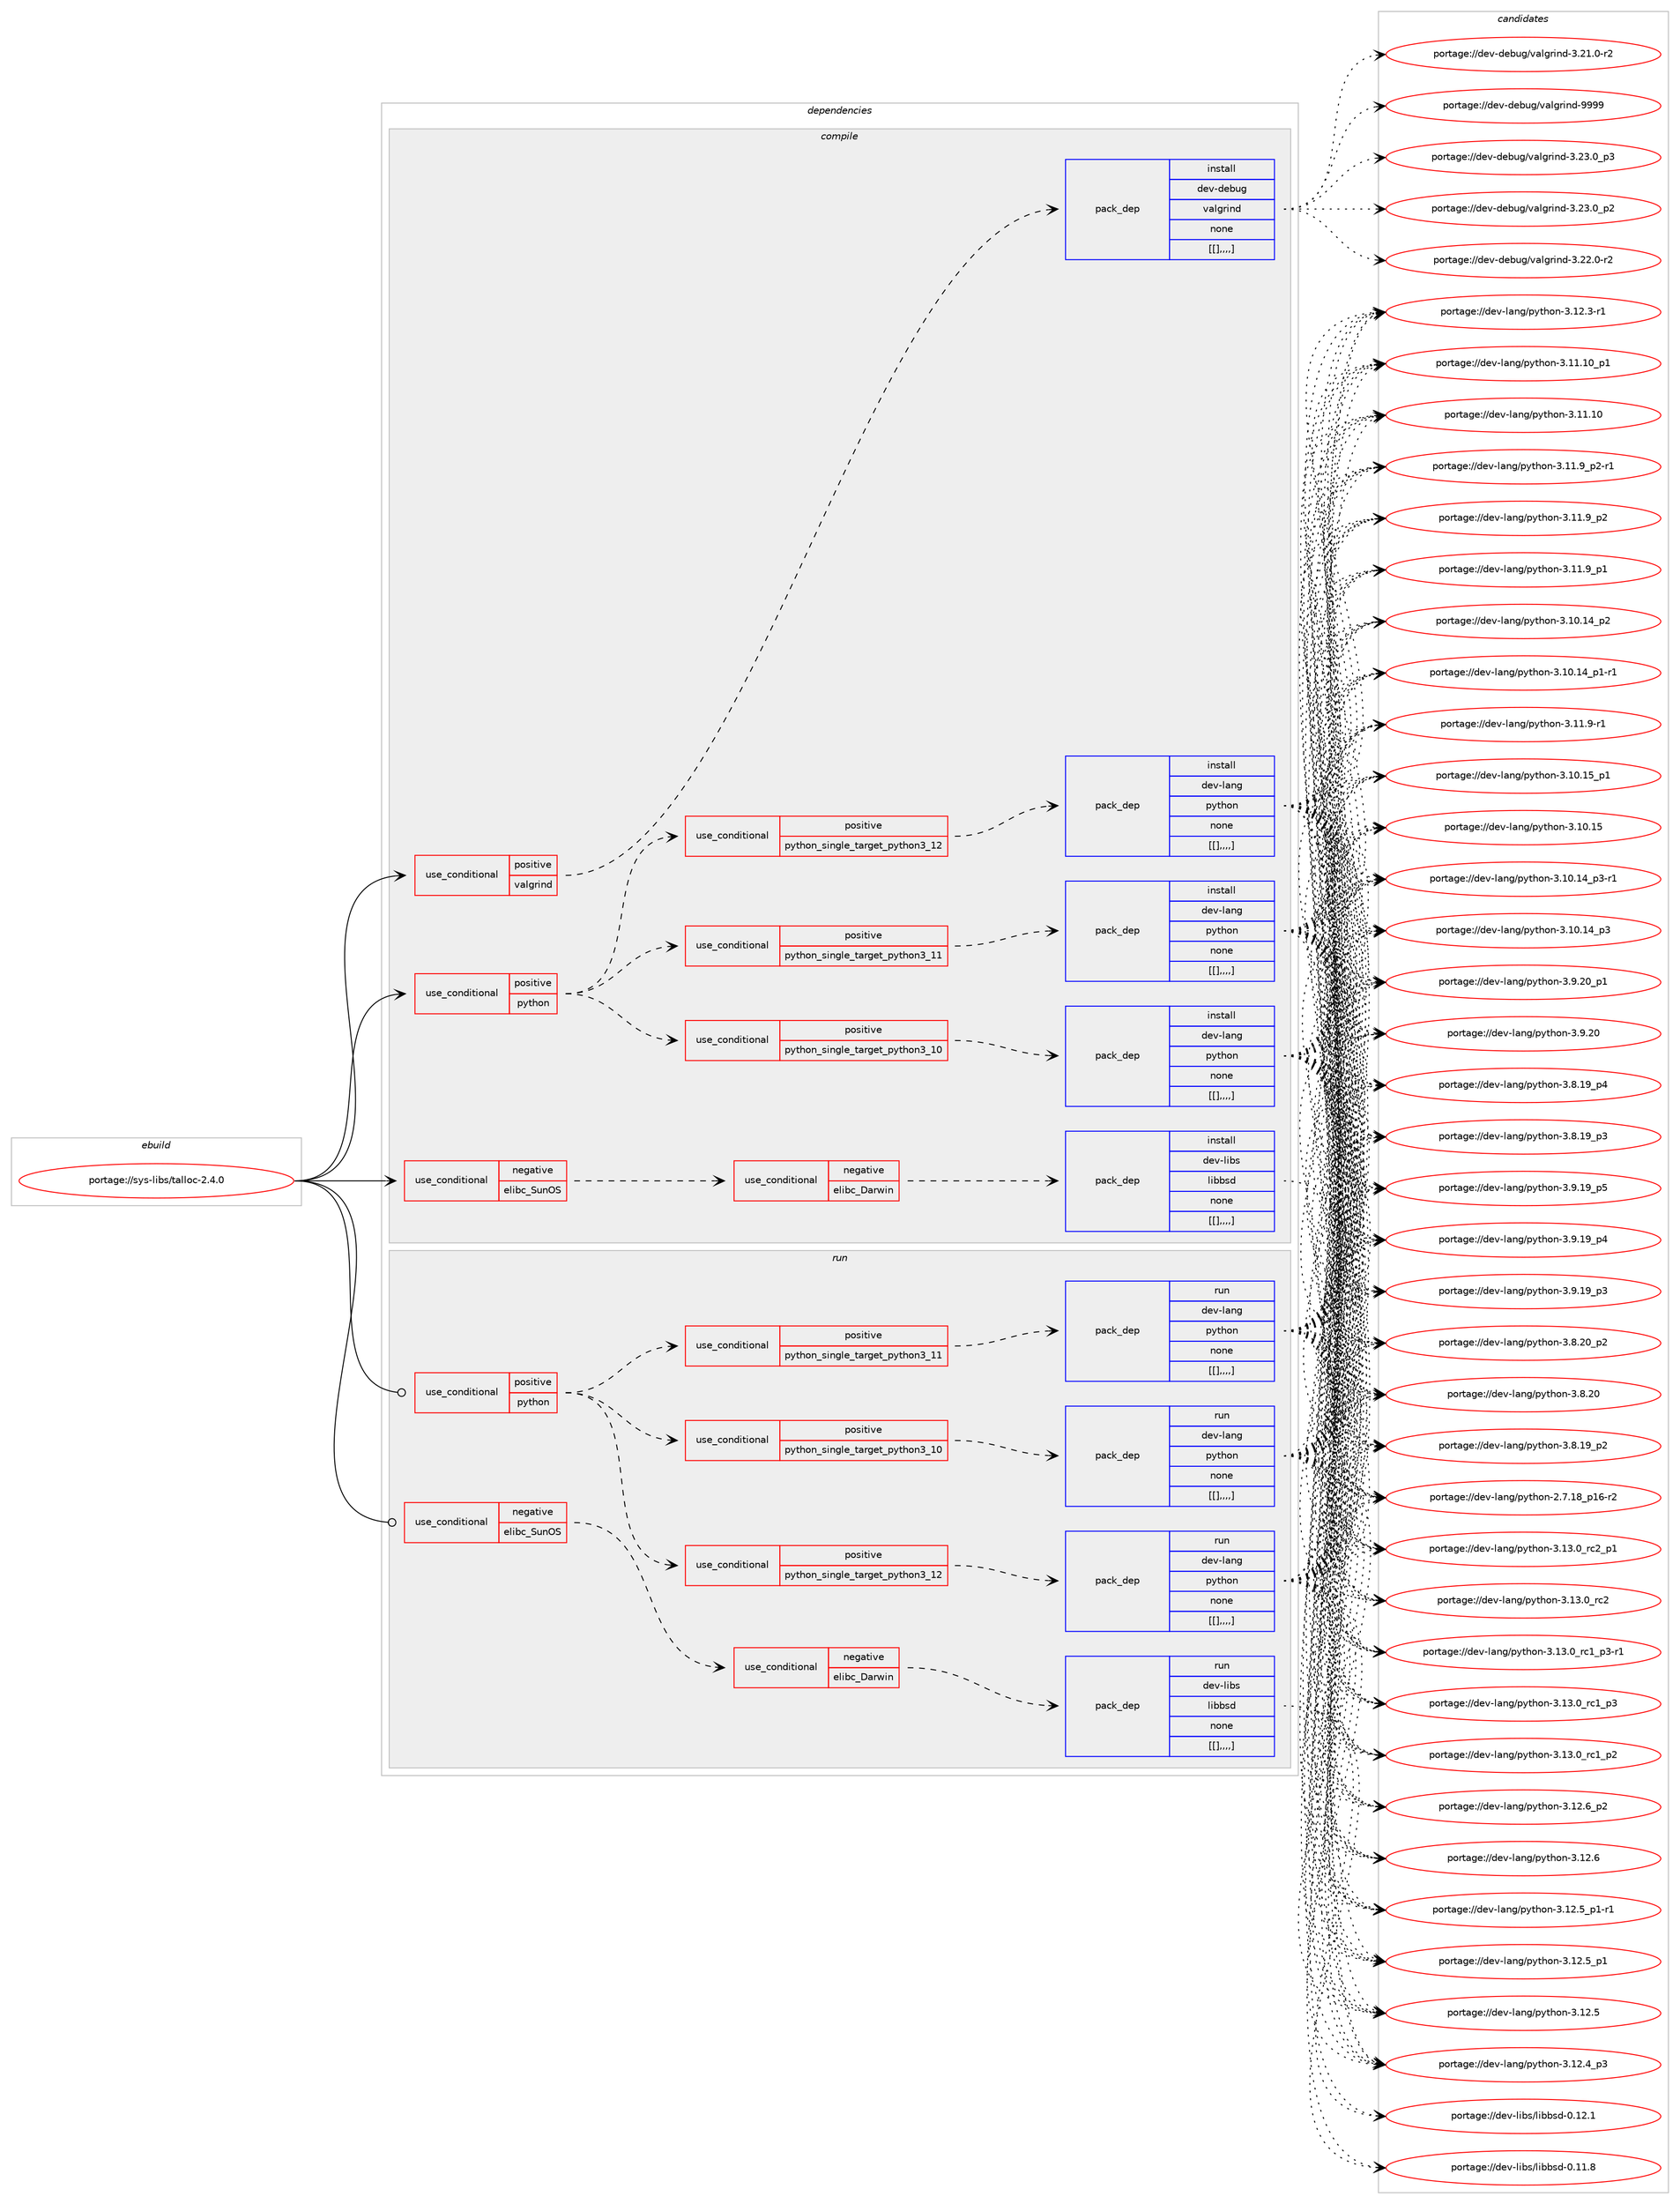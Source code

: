 digraph prolog {

# *************
# Graph options
# *************

newrank=true;
concentrate=true;
compound=true;
graph [rankdir=LR,fontname=Helvetica,fontsize=10,ranksep=1.5];#, ranksep=2.5, nodesep=0.2];
edge  [arrowhead=vee];
node  [fontname=Helvetica,fontsize=10];

# **********
# The ebuild
# **********

subgraph cluster_leftcol {
color=gray;
label=<<i>ebuild</i>>;
id [label="portage://sys-libs/talloc-2.4.0", color=red, width=4, href="../sys-libs/talloc-2.4.0.svg"];
}

# ****************
# The dependencies
# ****************

subgraph cluster_midcol {
color=gray;
label=<<i>dependencies</i>>;
subgraph cluster_compile {
fillcolor="#eeeeee";
style=filled;
label=<<i>compile</i>>;
subgraph cond10483 {
dependency28177 [label=<<TABLE BORDER="0" CELLBORDER="1" CELLSPACING="0" CELLPADDING="4"><TR><TD ROWSPAN="3" CELLPADDING="10">use_conditional</TD></TR><TR><TD>negative</TD></TR><TR><TD>elibc_SunOS</TD></TR></TABLE>>, shape=none, color=red];
subgraph cond10484 {
dependency28178 [label=<<TABLE BORDER="0" CELLBORDER="1" CELLSPACING="0" CELLPADDING="4"><TR><TD ROWSPAN="3" CELLPADDING="10">use_conditional</TD></TR><TR><TD>negative</TD></TR><TR><TD>elibc_Darwin</TD></TR></TABLE>>, shape=none, color=red];
subgraph pack17616 {
dependency28179 [label=<<TABLE BORDER="0" CELLBORDER="1" CELLSPACING="0" CELLPADDING="4" WIDTH="220"><TR><TD ROWSPAN="6" CELLPADDING="30">pack_dep</TD></TR><TR><TD WIDTH="110">install</TD></TR><TR><TD>dev-libs</TD></TR><TR><TD>libbsd</TD></TR><TR><TD>none</TD></TR><TR><TD>[[],,,,]</TD></TR></TABLE>>, shape=none, color=blue];
}
dependency28178:e -> dependency28179:w [weight=20,style="dashed",arrowhead="vee"];
}
dependency28177:e -> dependency28178:w [weight=20,style="dashed",arrowhead="vee"];
}
id:e -> dependency28177:w [weight=20,style="solid",arrowhead="vee"];
subgraph cond10485 {
dependency28180 [label=<<TABLE BORDER="0" CELLBORDER="1" CELLSPACING="0" CELLPADDING="4"><TR><TD ROWSPAN="3" CELLPADDING="10">use_conditional</TD></TR><TR><TD>positive</TD></TR><TR><TD>python</TD></TR></TABLE>>, shape=none, color=red];
subgraph cond10486 {
dependency28181 [label=<<TABLE BORDER="0" CELLBORDER="1" CELLSPACING="0" CELLPADDING="4"><TR><TD ROWSPAN="3" CELLPADDING="10">use_conditional</TD></TR><TR><TD>positive</TD></TR><TR><TD>python_single_target_python3_10</TD></TR></TABLE>>, shape=none, color=red];
subgraph pack17617 {
dependency28182 [label=<<TABLE BORDER="0" CELLBORDER="1" CELLSPACING="0" CELLPADDING="4" WIDTH="220"><TR><TD ROWSPAN="6" CELLPADDING="30">pack_dep</TD></TR><TR><TD WIDTH="110">install</TD></TR><TR><TD>dev-lang</TD></TR><TR><TD>python</TD></TR><TR><TD>none</TD></TR><TR><TD>[[],,,,]</TD></TR></TABLE>>, shape=none, color=blue];
}
dependency28181:e -> dependency28182:w [weight=20,style="dashed",arrowhead="vee"];
}
dependency28180:e -> dependency28181:w [weight=20,style="dashed",arrowhead="vee"];
subgraph cond10487 {
dependency28183 [label=<<TABLE BORDER="0" CELLBORDER="1" CELLSPACING="0" CELLPADDING="4"><TR><TD ROWSPAN="3" CELLPADDING="10">use_conditional</TD></TR><TR><TD>positive</TD></TR><TR><TD>python_single_target_python3_11</TD></TR></TABLE>>, shape=none, color=red];
subgraph pack17618 {
dependency28184 [label=<<TABLE BORDER="0" CELLBORDER="1" CELLSPACING="0" CELLPADDING="4" WIDTH="220"><TR><TD ROWSPAN="6" CELLPADDING="30">pack_dep</TD></TR><TR><TD WIDTH="110">install</TD></TR><TR><TD>dev-lang</TD></TR><TR><TD>python</TD></TR><TR><TD>none</TD></TR><TR><TD>[[],,,,]</TD></TR></TABLE>>, shape=none, color=blue];
}
dependency28183:e -> dependency28184:w [weight=20,style="dashed",arrowhead="vee"];
}
dependency28180:e -> dependency28183:w [weight=20,style="dashed",arrowhead="vee"];
subgraph cond10488 {
dependency28185 [label=<<TABLE BORDER="0" CELLBORDER="1" CELLSPACING="0" CELLPADDING="4"><TR><TD ROWSPAN="3" CELLPADDING="10">use_conditional</TD></TR><TR><TD>positive</TD></TR><TR><TD>python_single_target_python3_12</TD></TR></TABLE>>, shape=none, color=red];
subgraph pack17619 {
dependency28186 [label=<<TABLE BORDER="0" CELLBORDER="1" CELLSPACING="0" CELLPADDING="4" WIDTH="220"><TR><TD ROWSPAN="6" CELLPADDING="30">pack_dep</TD></TR><TR><TD WIDTH="110">install</TD></TR><TR><TD>dev-lang</TD></TR><TR><TD>python</TD></TR><TR><TD>none</TD></TR><TR><TD>[[],,,,]</TD></TR></TABLE>>, shape=none, color=blue];
}
dependency28185:e -> dependency28186:w [weight=20,style="dashed",arrowhead="vee"];
}
dependency28180:e -> dependency28185:w [weight=20,style="dashed",arrowhead="vee"];
}
id:e -> dependency28180:w [weight=20,style="solid",arrowhead="vee"];
subgraph cond10489 {
dependency28187 [label=<<TABLE BORDER="0" CELLBORDER="1" CELLSPACING="0" CELLPADDING="4"><TR><TD ROWSPAN="3" CELLPADDING="10">use_conditional</TD></TR><TR><TD>positive</TD></TR><TR><TD>valgrind</TD></TR></TABLE>>, shape=none, color=red];
subgraph pack17620 {
dependency28188 [label=<<TABLE BORDER="0" CELLBORDER="1" CELLSPACING="0" CELLPADDING="4" WIDTH="220"><TR><TD ROWSPAN="6" CELLPADDING="30">pack_dep</TD></TR><TR><TD WIDTH="110">install</TD></TR><TR><TD>dev-debug</TD></TR><TR><TD>valgrind</TD></TR><TR><TD>none</TD></TR><TR><TD>[[],,,,]</TD></TR></TABLE>>, shape=none, color=blue];
}
dependency28187:e -> dependency28188:w [weight=20,style="dashed",arrowhead="vee"];
}
id:e -> dependency28187:w [weight=20,style="solid",arrowhead="vee"];
}
subgraph cluster_compileandrun {
fillcolor="#eeeeee";
style=filled;
label=<<i>compile and run</i>>;
}
subgraph cluster_run {
fillcolor="#eeeeee";
style=filled;
label=<<i>run</i>>;
subgraph cond10490 {
dependency28189 [label=<<TABLE BORDER="0" CELLBORDER="1" CELLSPACING="0" CELLPADDING="4"><TR><TD ROWSPAN="3" CELLPADDING="10">use_conditional</TD></TR><TR><TD>negative</TD></TR><TR><TD>elibc_SunOS</TD></TR></TABLE>>, shape=none, color=red];
subgraph cond10491 {
dependency28190 [label=<<TABLE BORDER="0" CELLBORDER="1" CELLSPACING="0" CELLPADDING="4"><TR><TD ROWSPAN="3" CELLPADDING="10">use_conditional</TD></TR><TR><TD>negative</TD></TR><TR><TD>elibc_Darwin</TD></TR></TABLE>>, shape=none, color=red];
subgraph pack17621 {
dependency28191 [label=<<TABLE BORDER="0" CELLBORDER="1" CELLSPACING="0" CELLPADDING="4" WIDTH="220"><TR><TD ROWSPAN="6" CELLPADDING="30">pack_dep</TD></TR><TR><TD WIDTH="110">run</TD></TR><TR><TD>dev-libs</TD></TR><TR><TD>libbsd</TD></TR><TR><TD>none</TD></TR><TR><TD>[[],,,,]</TD></TR></TABLE>>, shape=none, color=blue];
}
dependency28190:e -> dependency28191:w [weight=20,style="dashed",arrowhead="vee"];
}
dependency28189:e -> dependency28190:w [weight=20,style="dashed",arrowhead="vee"];
}
id:e -> dependency28189:w [weight=20,style="solid",arrowhead="odot"];
subgraph cond10492 {
dependency28192 [label=<<TABLE BORDER="0" CELLBORDER="1" CELLSPACING="0" CELLPADDING="4"><TR><TD ROWSPAN="3" CELLPADDING="10">use_conditional</TD></TR><TR><TD>positive</TD></TR><TR><TD>python</TD></TR></TABLE>>, shape=none, color=red];
subgraph cond10493 {
dependency28193 [label=<<TABLE BORDER="0" CELLBORDER="1" CELLSPACING="0" CELLPADDING="4"><TR><TD ROWSPAN="3" CELLPADDING="10">use_conditional</TD></TR><TR><TD>positive</TD></TR><TR><TD>python_single_target_python3_10</TD></TR></TABLE>>, shape=none, color=red];
subgraph pack17622 {
dependency28194 [label=<<TABLE BORDER="0" CELLBORDER="1" CELLSPACING="0" CELLPADDING="4" WIDTH="220"><TR><TD ROWSPAN="6" CELLPADDING="30">pack_dep</TD></TR><TR><TD WIDTH="110">run</TD></TR><TR><TD>dev-lang</TD></TR><TR><TD>python</TD></TR><TR><TD>none</TD></TR><TR><TD>[[],,,,]</TD></TR></TABLE>>, shape=none, color=blue];
}
dependency28193:e -> dependency28194:w [weight=20,style="dashed",arrowhead="vee"];
}
dependency28192:e -> dependency28193:w [weight=20,style="dashed",arrowhead="vee"];
subgraph cond10494 {
dependency28195 [label=<<TABLE BORDER="0" CELLBORDER="1" CELLSPACING="0" CELLPADDING="4"><TR><TD ROWSPAN="3" CELLPADDING="10">use_conditional</TD></TR><TR><TD>positive</TD></TR><TR><TD>python_single_target_python3_11</TD></TR></TABLE>>, shape=none, color=red];
subgraph pack17623 {
dependency28196 [label=<<TABLE BORDER="0" CELLBORDER="1" CELLSPACING="0" CELLPADDING="4" WIDTH="220"><TR><TD ROWSPAN="6" CELLPADDING="30">pack_dep</TD></TR><TR><TD WIDTH="110">run</TD></TR><TR><TD>dev-lang</TD></TR><TR><TD>python</TD></TR><TR><TD>none</TD></TR><TR><TD>[[],,,,]</TD></TR></TABLE>>, shape=none, color=blue];
}
dependency28195:e -> dependency28196:w [weight=20,style="dashed",arrowhead="vee"];
}
dependency28192:e -> dependency28195:w [weight=20,style="dashed",arrowhead="vee"];
subgraph cond10495 {
dependency28197 [label=<<TABLE BORDER="0" CELLBORDER="1" CELLSPACING="0" CELLPADDING="4"><TR><TD ROWSPAN="3" CELLPADDING="10">use_conditional</TD></TR><TR><TD>positive</TD></TR><TR><TD>python_single_target_python3_12</TD></TR></TABLE>>, shape=none, color=red];
subgraph pack17624 {
dependency28198 [label=<<TABLE BORDER="0" CELLBORDER="1" CELLSPACING="0" CELLPADDING="4" WIDTH="220"><TR><TD ROWSPAN="6" CELLPADDING="30">pack_dep</TD></TR><TR><TD WIDTH="110">run</TD></TR><TR><TD>dev-lang</TD></TR><TR><TD>python</TD></TR><TR><TD>none</TD></TR><TR><TD>[[],,,,]</TD></TR></TABLE>>, shape=none, color=blue];
}
dependency28197:e -> dependency28198:w [weight=20,style="dashed",arrowhead="vee"];
}
dependency28192:e -> dependency28197:w [weight=20,style="dashed",arrowhead="vee"];
}
id:e -> dependency28192:w [weight=20,style="solid",arrowhead="odot"];
}
}

# **************
# The candidates
# **************

subgraph cluster_choices {
rank=same;
color=gray;
label=<<i>candidates</i>>;

subgraph choice17616 {
color=black;
nodesep=1;
choice100101118451081059811547108105989811510045484649504649 [label="portage://dev-libs/libbsd-0.12.1", color=red, width=4,href="../dev-libs/libbsd-0.12.1.svg"];
choice100101118451081059811547108105989811510045484649494656 [label="portage://dev-libs/libbsd-0.11.8", color=red, width=4,href="../dev-libs/libbsd-0.11.8.svg"];
dependency28179:e -> choice100101118451081059811547108105989811510045484649504649:w [style=dotted,weight="100"];
dependency28179:e -> choice100101118451081059811547108105989811510045484649494656:w [style=dotted,weight="100"];
}
subgraph choice17617 {
color=black;
nodesep=1;
choice100101118451089711010347112121116104111110455146495146489511499509511249 [label="portage://dev-lang/python-3.13.0_rc2_p1", color=red, width=4,href="../dev-lang/python-3.13.0_rc2_p1.svg"];
choice10010111845108971101034711212111610411111045514649514648951149950 [label="portage://dev-lang/python-3.13.0_rc2", color=red, width=4,href="../dev-lang/python-3.13.0_rc2.svg"];
choice1001011184510897110103471121211161041111104551464951464895114994995112514511449 [label="portage://dev-lang/python-3.13.0_rc1_p3-r1", color=red, width=4,href="../dev-lang/python-3.13.0_rc1_p3-r1.svg"];
choice100101118451089711010347112121116104111110455146495146489511499499511251 [label="portage://dev-lang/python-3.13.0_rc1_p3", color=red, width=4,href="../dev-lang/python-3.13.0_rc1_p3.svg"];
choice100101118451089711010347112121116104111110455146495146489511499499511250 [label="portage://dev-lang/python-3.13.0_rc1_p2", color=red, width=4,href="../dev-lang/python-3.13.0_rc1_p2.svg"];
choice100101118451089711010347112121116104111110455146495046549511250 [label="portage://dev-lang/python-3.12.6_p2", color=red, width=4,href="../dev-lang/python-3.12.6_p2.svg"];
choice10010111845108971101034711212111610411111045514649504654 [label="portage://dev-lang/python-3.12.6", color=red, width=4,href="../dev-lang/python-3.12.6.svg"];
choice1001011184510897110103471121211161041111104551464950465395112494511449 [label="portage://dev-lang/python-3.12.5_p1-r1", color=red, width=4,href="../dev-lang/python-3.12.5_p1-r1.svg"];
choice100101118451089711010347112121116104111110455146495046539511249 [label="portage://dev-lang/python-3.12.5_p1", color=red, width=4,href="../dev-lang/python-3.12.5_p1.svg"];
choice10010111845108971101034711212111610411111045514649504653 [label="portage://dev-lang/python-3.12.5", color=red, width=4,href="../dev-lang/python-3.12.5.svg"];
choice100101118451089711010347112121116104111110455146495046529511251 [label="portage://dev-lang/python-3.12.4_p3", color=red, width=4,href="../dev-lang/python-3.12.4_p3.svg"];
choice100101118451089711010347112121116104111110455146495046514511449 [label="portage://dev-lang/python-3.12.3-r1", color=red, width=4,href="../dev-lang/python-3.12.3-r1.svg"];
choice10010111845108971101034711212111610411111045514649494649489511249 [label="portage://dev-lang/python-3.11.10_p1", color=red, width=4,href="../dev-lang/python-3.11.10_p1.svg"];
choice1001011184510897110103471121211161041111104551464949464948 [label="portage://dev-lang/python-3.11.10", color=red, width=4,href="../dev-lang/python-3.11.10.svg"];
choice1001011184510897110103471121211161041111104551464949465795112504511449 [label="portage://dev-lang/python-3.11.9_p2-r1", color=red, width=4,href="../dev-lang/python-3.11.9_p2-r1.svg"];
choice100101118451089711010347112121116104111110455146494946579511250 [label="portage://dev-lang/python-3.11.9_p2", color=red, width=4,href="../dev-lang/python-3.11.9_p2.svg"];
choice100101118451089711010347112121116104111110455146494946579511249 [label="portage://dev-lang/python-3.11.9_p1", color=red, width=4,href="../dev-lang/python-3.11.9_p1.svg"];
choice100101118451089711010347112121116104111110455146494946574511449 [label="portage://dev-lang/python-3.11.9-r1", color=red, width=4,href="../dev-lang/python-3.11.9-r1.svg"];
choice10010111845108971101034711212111610411111045514649484649539511249 [label="portage://dev-lang/python-3.10.15_p1", color=red, width=4,href="../dev-lang/python-3.10.15_p1.svg"];
choice1001011184510897110103471121211161041111104551464948464953 [label="portage://dev-lang/python-3.10.15", color=red, width=4,href="../dev-lang/python-3.10.15.svg"];
choice100101118451089711010347112121116104111110455146494846495295112514511449 [label="portage://dev-lang/python-3.10.14_p3-r1", color=red, width=4,href="../dev-lang/python-3.10.14_p3-r1.svg"];
choice10010111845108971101034711212111610411111045514649484649529511251 [label="portage://dev-lang/python-3.10.14_p3", color=red, width=4,href="../dev-lang/python-3.10.14_p3.svg"];
choice10010111845108971101034711212111610411111045514649484649529511250 [label="portage://dev-lang/python-3.10.14_p2", color=red, width=4,href="../dev-lang/python-3.10.14_p2.svg"];
choice100101118451089711010347112121116104111110455146494846495295112494511449 [label="portage://dev-lang/python-3.10.14_p1-r1", color=red, width=4,href="../dev-lang/python-3.10.14_p1-r1.svg"];
choice100101118451089711010347112121116104111110455146574650489511249 [label="portage://dev-lang/python-3.9.20_p1", color=red, width=4,href="../dev-lang/python-3.9.20_p1.svg"];
choice10010111845108971101034711212111610411111045514657465048 [label="portage://dev-lang/python-3.9.20", color=red, width=4,href="../dev-lang/python-3.9.20.svg"];
choice100101118451089711010347112121116104111110455146574649579511253 [label="portage://dev-lang/python-3.9.19_p5", color=red, width=4,href="../dev-lang/python-3.9.19_p5.svg"];
choice100101118451089711010347112121116104111110455146574649579511252 [label="portage://dev-lang/python-3.9.19_p4", color=red, width=4,href="../dev-lang/python-3.9.19_p4.svg"];
choice100101118451089711010347112121116104111110455146574649579511251 [label="portage://dev-lang/python-3.9.19_p3", color=red, width=4,href="../dev-lang/python-3.9.19_p3.svg"];
choice100101118451089711010347112121116104111110455146564650489511250 [label="portage://dev-lang/python-3.8.20_p2", color=red, width=4,href="../dev-lang/python-3.8.20_p2.svg"];
choice10010111845108971101034711212111610411111045514656465048 [label="portage://dev-lang/python-3.8.20", color=red, width=4,href="../dev-lang/python-3.8.20.svg"];
choice100101118451089711010347112121116104111110455146564649579511252 [label="portage://dev-lang/python-3.8.19_p4", color=red, width=4,href="../dev-lang/python-3.8.19_p4.svg"];
choice100101118451089711010347112121116104111110455146564649579511251 [label="portage://dev-lang/python-3.8.19_p3", color=red, width=4,href="../dev-lang/python-3.8.19_p3.svg"];
choice100101118451089711010347112121116104111110455146564649579511250 [label="portage://dev-lang/python-3.8.19_p2", color=red, width=4,href="../dev-lang/python-3.8.19_p2.svg"];
choice100101118451089711010347112121116104111110455046554649569511249544511450 [label="portage://dev-lang/python-2.7.18_p16-r2", color=red, width=4,href="../dev-lang/python-2.7.18_p16-r2.svg"];
dependency28182:e -> choice100101118451089711010347112121116104111110455146495146489511499509511249:w [style=dotted,weight="100"];
dependency28182:e -> choice10010111845108971101034711212111610411111045514649514648951149950:w [style=dotted,weight="100"];
dependency28182:e -> choice1001011184510897110103471121211161041111104551464951464895114994995112514511449:w [style=dotted,weight="100"];
dependency28182:e -> choice100101118451089711010347112121116104111110455146495146489511499499511251:w [style=dotted,weight="100"];
dependency28182:e -> choice100101118451089711010347112121116104111110455146495146489511499499511250:w [style=dotted,weight="100"];
dependency28182:e -> choice100101118451089711010347112121116104111110455146495046549511250:w [style=dotted,weight="100"];
dependency28182:e -> choice10010111845108971101034711212111610411111045514649504654:w [style=dotted,weight="100"];
dependency28182:e -> choice1001011184510897110103471121211161041111104551464950465395112494511449:w [style=dotted,weight="100"];
dependency28182:e -> choice100101118451089711010347112121116104111110455146495046539511249:w [style=dotted,weight="100"];
dependency28182:e -> choice10010111845108971101034711212111610411111045514649504653:w [style=dotted,weight="100"];
dependency28182:e -> choice100101118451089711010347112121116104111110455146495046529511251:w [style=dotted,weight="100"];
dependency28182:e -> choice100101118451089711010347112121116104111110455146495046514511449:w [style=dotted,weight="100"];
dependency28182:e -> choice10010111845108971101034711212111610411111045514649494649489511249:w [style=dotted,weight="100"];
dependency28182:e -> choice1001011184510897110103471121211161041111104551464949464948:w [style=dotted,weight="100"];
dependency28182:e -> choice1001011184510897110103471121211161041111104551464949465795112504511449:w [style=dotted,weight="100"];
dependency28182:e -> choice100101118451089711010347112121116104111110455146494946579511250:w [style=dotted,weight="100"];
dependency28182:e -> choice100101118451089711010347112121116104111110455146494946579511249:w [style=dotted,weight="100"];
dependency28182:e -> choice100101118451089711010347112121116104111110455146494946574511449:w [style=dotted,weight="100"];
dependency28182:e -> choice10010111845108971101034711212111610411111045514649484649539511249:w [style=dotted,weight="100"];
dependency28182:e -> choice1001011184510897110103471121211161041111104551464948464953:w [style=dotted,weight="100"];
dependency28182:e -> choice100101118451089711010347112121116104111110455146494846495295112514511449:w [style=dotted,weight="100"];
dependency28182:e -> choice10010111845108971101034711212111610411111045514649484649529511251:w [style=dotted,weight="100"];
dependency28182:e -> choice10010111845108971101034711212111610411111045514649484649529511250:w [style=dotted,weight="100"];
dependency28182:e -> choice100101118451089711010347112121116104111110455146494846495295112494511449:w [style=dotted,weight="100"];
dependency28182:e -> choice100101118451089711010347112121116104111110455146574650489511249:w [style=dotted,weight="100"];
dependency28182:e -> choice10010111845108971101034711212111610411111045514657465048:w [style=dotted,weight="100"];
dependency28182:e -> choice100101118451089711010347112121116104111110455146574649579511253:w [style=dotted,weight="100"];
dependency28182:e -> choice100101118451089711010347112121116104111110455146574649579511252:w [style=dotted,weight="100"];
dependency28182:e -> choice100101118451089711010347112121116104111110455146574649579511251:w [style=dotted,weight="100"];
dependency28182:e -> choice100101118451089711010347112121116104111110455146564650489511250:w [style=dotted,weight="100"];
dependency28182:e -> choice10010111845108971101034711212111610411111045514656465048:w [style=dotted,weight="100"];
dependency28182:e -> choice100101118451089711010347112121116104111110455146564649579511252:w [style=dotted,weight="100"];
dependency28182:e -> choice100101118451089711010347112121116104111110455146564649579511251:w [style=dotted,weight="100"];
dependency28182:e -> choice100101118451089711010347112121116104111110455146564649579511250:w [style=dotted,weight="100"];
dependency28182:e -> choice100101118451089711010347112121116104111110455046554649569511249544511450:w [style=dotted,weight="100"];
}
subgraph choice17618 {
color=black;
nodesep=1;
choice100101118451089711010347112121116104111110455146495146489511499509511249 [label="portage://dev-lang/python-3.13.0_rc2_p1", color=red, width=4,href="../dev-lang/python-3.13.0_rc2_p1.svg"];
choice10010111845108971101034711212111610411111045514649514648951149950 [label="portage://dev-lang/python-3.13.0_rc2", color=red, width=4,href="../dev-lang/python-3.13.0_rc2.svg"];
choice1001011184510897110103471121211161041111104551464951464895114994995112514511449 [label="portage://dev-lang/python-3.13.0_rc1_p3-r1", color=red, width=4,href="../dev-lang/python-3.13.0_rc1_p3-r1.svg"];
choice100101118451089711010347112121116104111110455146495146489511499499511251 [label="portage://dev-lang/python-3.13.0_rc1_p3", color=red, width=4,href="../dev-lang/python-3.13.0_rc1_p3.svg"];
choice100101118451089711010347112121116104111110455146495146489511499499511250 [label="portage://dev-lang/python-3.13.0_rc1_p2", color=red, width=4,href="../dev-lang/python-3.13.0_rc1_p2.svg"];
choice100101118451089711010347112121116104111110455146495046549511250 [label="portage://dev-lang/python-3.12.6_p2", color=red, width=4,href="../dev-lang/python-3.12.6_p2.svg"];
choice10010111845108971101034711212111610411111045514649504654 [label="portage://dev-lang/python-3.12.6", color=red, width=4,href="../dev-lang/python-3.12.6.svg"];
choice1001011184510897110103471121211161041111104551464950465395112494511449 [label="portage://dev-lang/python-3.12.5_p1-r1", color=red, width=4,href="../dev-lang/python-3.12.5_p1-r1.svg"];
choice100101118451089711010347112121116104111110455146495046539511249 [label="portage://dev-lang/python-3.12.5_p1", color=red, width=4,href="../dev-lang/python-3.12.5_p1.svg"];
choice10010111845108971101034711212111610411111045514649504653 [label="portage://dev-lang/python-3.12.5", color=red, width=4,href="../dev-lang/python-3.12.5.svg"];
choice100101118451089711010347112121116104111110455146495046529511251 [label="portage://dev-lang/python-3.12.4_p3", color=red, width=4,href="../dev-lang/python-3.12.4_p3.svg"];
choice100101118451089711010347112121116104111110455146495046514511449 [label="portage://dev-lang/python-3.12.3-r1", color=red, width=4,href="../dev-lang/python-3.12.3-r1.svg"];
choice10010111845108971101034711212111610411111045514649494649489511249 [label="portage://dev-lang/python-3.11.10_p1", color=red, width=4,href="../dev-lang/python-3.11.10_p1.svg"];
choice1001011184510897110103471121211161041111104551464949464948 [label="portage://dev-lang/python-3.11.10", color=red, width=4,href="../dev-lang/python-3.11.10.svg"];
choice1001011184510897110103471121211161041111104551464949465795112504511449 [label="portage://dev-lang/python-3.11.9_p2-r1", color=red, width=4,href="../dev-lang/python-3.11.9_p2-r1.svg"];
choice100101118451089711010347112121116104111110455146494946579511250 [label="portage://dev-lang/python-3.11.9_p2", color=red, width=4,href="../dev-lang/python-3.11.9_p2.svg"];
choice100101118451089711010347112121116104111110455146494946579511249 [label="portage://dev-lang/python-3.11.9_p1", color=red, width=4,href="../dev-lang/python-3.11.9_p1.svg"];
choice100101118451089711010347112121116104111110455146494946574511449 [label="portage://dev-lang/python-3.11.9-r1", color=red, width=4,href="../dev-lang/python-3.11.9-r1.svg"];
choice10010111845108971101034711212111610411111045514649484649539511249 [label="portage://dev-lang/python-3.10.15_p1", color=red, width=4,href="../dev-lang/python-3.10.15_p1.svg"];
choice1001011184510897110103471121211161041111104551464948464953 [label="portage://dev-lang/python-3.10.15", color=red, width=4,href="../dev-lang/python-3.10.15.svg"];
choice100101118451089711010347112121116104111110455146494846495295112514511449 [label="portage://dev-lang/python-3.10.14_p3-r1", color=red, width=4,href="../dev-lang/python-3.10.14_p3-r1.svg"];
choice10010111845108971101034711212111610411111045514649484649529511251 [label="portage://dev-lang/python-3.10.14_p3", color=red, width=4,href="../dev-lang/python-3.10.14_p3.svg"];
choice10010111845108971101034711212111610411111045514649484649529511250 [label="portage://dev-lang/python-3.10.14_p2", color=red, width=4,href="../dev-lang/python-3.10.14_p2.svg"];
choice100101118451089711010347112121116104111110455146494846495295112494511449 [label="portage://dev-lang/python-3.10.14_p1-r1", color=red, width=4,href="../dev-lang/python-3.10.14_p1-r1.svg"];
choice100101118451089711010347112121116104111110455146574650489511249 [label="portage://dev-lang/python-3.9.20_p1", color=red, width=4,href="../dev-lang/python-3.9.20_p1.svg"];
choice10010111845108971101034711212111610411111045514657465048 [label="portage://dev-lang/python-3.9.20", color=red, width=4,href="../dev-lang/python-3.9.20.svg"];
choice100101118451089711010347112121116104111110455146574649579511253 [label="portage://dev-lang/python-3.9.19_p5", color=red, width=4,href="../dev-lang/python-3.9.19_p5.svg"];
choice100101118451089711010347112121116104111110455146574649579511252 [label="portage://dev-lang/python-3.9.19_p4", color=red, width=4,href="../dev-lang/python-3.9.19_p4.svg"];
choice100101118451089711010347112121116104111110455146574649579511251 [label="portage://dev-lang/python-3.9.19_p3", color=red, width=4,href="../dev-lang/python-3.9.19_p3.svg"];
choice100101118451089711010347112121116104111110455146564650489511250 [label="portage://dev-lang/python-3.8.20_p2", color=red, width=4,href="../dev-lang/python-3.8.20_p2.svg"];
choice10010111845108971101034711212111610411111045514656465048 [label="portage://dev-lang/python-3.8.20", color=red, width=4,href="../dev-lang/python-3.8.20.svg"];
choice100101118451089711010347112121116104111110455146564649579511252 [label="portage://dev-lang/python-3.8.19_p4", color=red, width=4,href="../dev-lang/python-3.8.19_p4.svg"];
choice100101118451089711010347112121116104111110455146564649579511251 [label="portage://dev-lang/python-3.8.19_p3", color=red, width=4,href="../dev-lang/python-3.8.19_p3.svg"];
choice100101118451089711010347112121116104111110455146564649579511250 [label="portage://dev-lang/python-3.8.19_p2", color=red, width=4,href="../dev-lang/python-3.8.19_p2.svg"];
choice100101118451089711010347112121116104111110455046554649569511249544511450 [label="portage://dev-lang/python-2.7.18_p16-r2", color=red, width=4,href="../dev-lang/python-2.7.18_p16-r2.svg"];
dependency28184:e -> choice100101118451089711010347112121116104111110455146495146489511499509511249:w [style=dotted,weight="100"];
dependency28184:e -> choice10010111845108971101034711212111610411111045514649514648951149950:w [style=dotted,weight="100"];
dependency28184:e -> choice1001011184510897110103471121211161041111104551464951464895114994995112514511449:w [style=dotted,weight="100"];
dependency28184:e -> choice100101118451089711010347112121116104111110455146495146489511499499511251:w [style=dotted,weight="100"];
dependency28184:e -> choice100101118451089711010347112121116104111110455146495146489511499499511250:w [style=dotted,weight="100"];
dependency28184:e -> choice100101118451089711010347112121116104111110455146495046549511250:w [style=dotted,weight="100"];
dependency28184:e -> choice10010111845108971101034711212111610411111045514649504654:w [style=dotted,weight="100"];
dependency28184:e -> choice1001011184510897110103471121211161041111104551464950465395112494511449:w [style=dotted,weight="100"];
dependency28184:e -> choice100101118451089711010347112121116104111110455146495046539511249:w [style=dotted,weight="100"];
dependency28184:e -> choice10010111845108971101034711212111610411111045514649504653:w [style=dotted,weight="100"];
dependency28184:e -> choice100101118451089711010347112121116104111110455146495046529511251:w [style=dotted,weight="100"];
dependency28184:e -> choice100101118451089711010347112121116104111110455146495046514511449:w [style=dotted,weight="100"];
dependency28184:e -> choice10010111845108971101034711212111610411111045514649494649489511249:w [style=dotted,weight="100"];
dependency28184:e -> choice1001011184510897110103471121211161041111104551464949464948:w [style=dotted,weight="100"];
dependency28184:e -> choice1001011184510897110103471121211161041111104551464949465795112504511449:w [style=dotted,weight="100"];
dependency28184:e -> choice100101118451089711010347112121116104111110455146494946579511250:w [style=dotted,weight="100"];
dependency28184:e -> choice100101118451089711010347112121116104111110455146494946579511249:w [style=dotted,weight="100"];
dependency28184:e -> choice100101118451089711010347112121116104111110455146494946574511449:w [style=dotted,weight="100"];
dependency28184:e -> choice10010111845108971101034711212111610411111045514649484649539511249:w [style=dotted,weight="100"];
dependency28184:e -> choice1001011184510897110103471121211161041111104551464948464953:w [style=dotted,weight="100"];
dependency28184:e -> choice100101118451089711010347112121116104111110455146494846495295112514511449:w [style=dotted,weight="100"];
dependency28184:e -> choice10010111845108971101034711212111610411111045514649484649529511251:w [style=dotted,weight="100"];
dependency28184:e -> choice10010111845108971101034711212111610411111045514649484649529511250:w [style=dotted,weight="100"];
dependency28184:e -> choice100101118451089711010347112121116104111110455146494846495295112494511449:w [style=dotted,weight="100"];
dependency28184:e -> choice100101118451089711010347112121116104111110455146574650489511249:w [style=dotted,weight="100"];
dependency28184:e -> choice10010111845108971101034711212111610411111045514657465048:w [style=dotted,weight="100"];
dependency28184:e -> choice100101118451089711010347112121116104111110455146574649579511253:w [style=dotted,weight="100"];
dependency28184:e -> choice100101118451089711010347112121116104111110455146574649579511252:w [style=dotted,weight="100"];
dependency28184:e -> choice100101118451089711010347112121116104111110455146574649579511251:w [style=dotted,weight="100"];
dependency28184:e -> choice100101118451089711010347112121116104111110455146564650489511250:w [style=dotted,weight="100"];
dependency28184:e -> choice10010111845108971101034711212111610411111045514656465048:w [style=dotted,weight="100"];
dependency28184:e -> choice100101118451089711010347112121116104111110455146564649579511252:w [style=dotted,weight="100"];
dependency28184:e -> choice100101118451089711010347112121116104111110455146564649579511251:w [style=dotted,weight="100"];
dependency28184:e -> choice100101118451089711010347112121116104111110455146564649579511250:w [style=dotted,weight="100"];
dependency28184:e -> choice100101118451089711010347112121116104111110455046554649569511249544511450:w [style=dotted,weight="100"];
}
subgraph choice17619 {
color=black;
nodesep=1;
choice100101118451089711010347112121116104111110455146495146489511499509511249 [label="portage://dev-lang/python-3.13.0_rc2_p1", color=red, width=4,href="../dev-lang/python-3.13.0_rc2_p1.svg"];
choice10010111845108971101034711212111610411111045514649514648951149950 [label="portage://dev-lang/python-3.13.0_rc2", color=red, width=4,href="../dev-lang/python-3.13.0_rc2.svg"];
choice1001011184510897110103471121211161041111104551464951464895114994995112514511449 [label="portage://dev-lang/python-3.13.0_rc1_p3-r1", color=red, width=4,href="../dev-lang/python-3.13.0_rc1_p3-r1.svg"];
choice100101118451089711010347112121116104111110455146495146489511499499511251 [label="portage://dev-lang/python-3.13.0_rc1_p3", color=red, width=4,href="../dev-lang/python-3.13.0_rc1_p3.svg"];
choice100101118451089711010347112121116104111110455146495146489511499499511250 [label="portage://dev-lang/python-3.13.0_rc1_p2", color=red, width=4,href="../dev-lang/python-3.13.0_rc1_p2.svg"];
choice100101118451089711010347112121116104111110455146495046549511250 [label="portage://dev-lang/python-3.12.6_p2", color=red, width=4,href="../dev-lang/python-3.12.6_p2.svg"];
choice10010111845108971101034711212111610411111045514649504654 [label="portage://dev-lang/python-3.12.6", color=red, width=4,href="../dev-lang/python-3.12.6.svg"];
choice1001011184510897110103471121211161041111104551464950465395112494511449 [label="portage://dev-lang/python-3.12.5_p1-r1", color=red, width=4,href="../dev-lang/python-3.12.5_p1-r1.svg"];
choice100101118451089711010347112121116104111110455146495046539511249 [label="portage://dev-lang/python-3.12.5_p1", color=red, width=4,href="../dev-lang/python-3.12.5_p1.svg"];
choice10010111845108971101034711212111610411111045514649504653 [label="portage://dev-lang/python-3.12.5", color=red, width=4,href="../dev-lang/python-3.12.5.svg"];
choice100101118451089711010347112121116104111110455146495046529511251 [label="portage://dev-lang/python-3.12.4_p3", color=red, width=4,href="../dev-lang/python-3.12.4_p3.svg"];
choice100101118451089711010347112121116104111110455146495046514511449 [label="portage://dev-lang/python-3.12.3-r1", color=red, width=4,href="../dev-lang/python-3.12.3-r1.svg"];
choice10010111845108971101034711212111610411111045514649494649489511249 [label="portage://dev-lang/python-3.11.10_p1", color=red, width=4,href="../dev-lang/python-3.11.10_p1.svg"];
choice1001011184510897110103471121211161041111104551464949464948 [label="portage://dev-lang/python-3.11.10", color=red, width=4,href="../dev-lang/python-3.11.10.svg"];
choice1001011184510897110103471121211161041111104551464949465795112504511449 [label="portage://dev-lang/python-3.11.9_p2-r1", color=red, width=4,href="../dev-lang/python-3.11.9_p2-r1.svg"];
choice100101118451089711010347112121116104111110455146494946579511250 [label="portage://dev-lang/python-3.11.9_p2", color=red, width=4,href="../dev-lang/python-3.11.9_p2.svg"];
choice100101118451089711010347112121116104111110455146494946579511249 [label="portage://dev-lang/python-3.11.9_p1", color=red, width=4,href="../dev-lang/python-3.11.9_p1.svg"];
choice100101118451089711010347112121116104111110455146494946574511449 [label="portage://dev-lang/python-3.11.9-r1", color=red, width=4,href="../dev-lang/python-3.11.9-r1.svg"];
choice10010111845108971101034711212111610411111045514649484649539511249 [label="portage://dev-lang/python-3.10.15_p1", color=red, width=4,href="../dev-lang/python-3.10.15_p1.svg"];
choice1001011184510897110103471121211161041111104551464948464953 [label="portage://dev-lang/python-3.10.15", color=red, width=4,href="../dev-lang/python-3.10.15.svg"];
choice100101118451089711010347112121116104111110455146494846495295112514511449 [label="portage://dev-lang/python-3.10.14_p3-r1", color=red, width=4,href="../dev-lang/python-3.10.14_p3-r1.svg"];
choice10010111845108971101034711212111610411111045514649484649529511251 [label="portage://dev-lang/python-3.10.14_p3", color=red, width=4,href="../dev-lang/python-3.10.14_p3.svg"];
choice10010111845108971101034711212111610411111045514649484649529511250 [label="portage://dev-lang/python-3.10.14_p2", color=red, width=4,href="../dev-lang/python-3.10.14_p2.svg"];
choice100101118451089711010347112121116104111110455146494846495295112494511449 [label="portage://dev-lang/python-3.10.14_p1-r1", color=red, width=4,href="../dev-lang/python-3.10.14_p1-r1.svg"];
choice100101118451089711010347112121116104111110455146574650489511249 [label="portage://dev-lang/python-3.9.20_p1", color=red, width=4,href="../dev-lang/python-3.9.20_p1.svg"];
choice10010111845108971101034711212111610411111045514657465048 [label="portage://dev-lang/python-3.9.20", color=red, width=4,href="../dev-lang/python-3.9.20.svg"];
choice100101118451089711010347112121116104111110455146574649579511253 [label="portage://dev-lang/python-3.9.19_p5", color=red, width=4,href="../dev-lang/python-3.9.19_p5.svg"];
choice100101118451089711010347112121116104111110455146574649579511252 [label="portage://dev-lang/python-3.9.19_p4", color=red, width=4,href="../dev-lang/python-3.9.19_p4.svg"];
choice100101118451089711010347112121116104111110455146574649579511251 [label="portage://dev-lang/python-3.9.19_p3", color=red, width=4,href="../dev-lang/python-3.9.19_p3.svg"];
choice100101118451089711010347112121116104111110455146564650489511250 [label="portage://dev-lang/python-3.8.20_p2", color=red, width=4,href="../dev-lang/python-3.8.20_p2.svg"];
choice10010111845108971101034711212111610411111045514656465048 [label="portage://dev-lang/python-3.8.20", color=red, width=4,href="../dev-lang/python-3.8.20.svg"];
choice100101118451089711010347112121116104111110455146564649579511252 [label="portage://dev-lang/python-3.8.19_p4", color=red, width=4,href="../dev-lang/python-3.8.19_p4.svg"];
choice100101118451089711010347112121116104111110455146564649579511251 [label="portage://dev-lang/python-3.8.19_p3", color=red, width=4,href="../dev-lang/python-3.8.19_p3.svg"];
choice100101118451089711010347112121116104111110455146564649579511250 [label="portage://dev-lang/python-3.8.19_p2", color=red, width=4,href="../dev-lang/python-3.8.19_p2.svg"];
choice100101118451089711010347112121116104111110455046554649569511249544511450 [label="portage://dev-lang/python-2.7.18_p16-r2", color=red, width=4,href="../dev-lang/python-2.7.18_p16-r2.svg"];
dependency28186:e -> choice100101118451089711010347112121116104111110455146495146489511499509511249:w [style=dotted,weight="100"];
dependency28186:e -> choice10010111845108971101034711212111610411111045514649514648951149950:w [style=dotted,weight="100"];
dependency28186:e -> choice1001011184510897110103471121211161041111104551464951464895114994995112514511449:w [style=dotted,weight="100"];
dependency28186:e -> choice100101118451089711010347112121116104111110455146495146489511499499511251:w [style=dotted,weight="100"];
dependency28186:e -> choice100101118451089711010347112121116104111110455146495146489511499499511250:w [style=dotted,weight="100"];
dependency28186:e -> choice100101118451089711010347112121116104111110455146495046549511250:w [style=dotted,weight="100"];
dependency28186:e -> choice10010111845108971101034711212111610411111045514649504654:w [style=dotted,weight="100"];
dependency28186:e -> choice1001011184510897110103471121211161041111104551464950465395112494511449:w [style=dotted,weight="100"];
dependency28186:e -> choice100101118451089711010347112121116104111110455146495046539511249:w [style=dotted,weight="100"];
dependency28186:e -> choice10010111845108971101034711212111610411111045514649504653:w [style=dotted,weight="100"];
dependency28186:e -> choice100101118451089711010347112121116104111110455146495046529511251:w [style=dotted,weight="100"];
dependency28186:e -> choice100101118451089711010347112121116104111110455146495046514511449:w [style=dotted,weight="100"];
dependency28186:e -> choice10010111845108971101034711212111610411111045514649494649489511249:w [style=dotted,weight="100"];
dependency28186:e -> choice1001011184510897110103471121211161041111104551464949464948:w [style=dotted,weight="100"];
dependency28186:e -> choice1001011184510897110103471121211161041111104551464949465795112504511449:w [style=dotted,weight="100"];
dependency28186:e -> choice100101118451089711010347112121116104111110455146494946579511250:w [style=dotted,weight="100"];
dependency28186:e -> choice100101118451089711010347112121116104111110455146494946579511249:w [style=dotted,weight="100"];
dependency28186:e -> choice100101118451089711010347112121116104111110455146494946574511449:w [style=dotted,weight="100"];
dependency28186:e -> choice10010111845108971101034711212111610411111045514649484649539511249:w [style=dotted,weight="100"];
dependency28186:e -> choice1001011184510897110103471121211161041111104551464948464953:w [style=dotted,weight="100"];
dependency28186:e -> choice100101118451089711010347112121116104111110455146494846495295112514511449:w [style=dotted,weight="100"];
dependency28186:e -> choice10010111845108971101034711212111610411111045514649484649529511251:w [style=dotted,weight="100"];
dependency28186:e -> choice10010111845108971101034711212111610411111045514649484649529511250:w [style=dotted,weight="100"];
dependency28186:e -> choice100101118451089711010347112121116104111110455146494846495295112494511449:w [style=dotted,weight="100"];
dependency28186:e -> choice100101118451089711010347112121116104111110455146574650489511249:w [style=dotted,weight="100"];
dependency28186:e -> choice10010111845108971101034711212111610411111045514657465048:w [style=dotted,weight="100"];
dependency28186:e -> choice100101118451089711010347112121116104111110455146574649579511253:w [style=dotted,weight="100"];
dependency28186:e -> choice100101118451089711010347112121116104111110455146574649579511252:w [style=dotted,weight="100"];
dependency28186:e -> choice100101118451089711010347112121116104111110455146574649579511251:w [style=dotted,weight="100"];
dependency28186:e -> choice100101118451089711010347112121116104111110455146564650489511250:w [style=dotted,weight="100"];
dependency28186:e -> choice10010111845108971101034711212111610411111045514656465048:w [style=dotted,weight="100"];
dependency28186:e -> choice100101118451089711010347112121116104111110455146564649579511252:w [style=dotted,weight="100"];
dependency28186:e -> choice100101118451089711010347112121116104111110455146564649579511251:w [style=dotted,weight="100"];
dependency28186:e -> choice100101118451089711010347112121116104111110455146564649579511250:w [style=dotted,weight="100"];
dependency28186:e -> choice100101118451089711010347112121116104111110455046554649569511249544511450:w [style=dotted,weight="100"];
}
subgraph choice17620 {
color=black;
nodesep=1;
choice100101118451001019811710347118971081031141051101004557575757 [label="portage://dev-debug/valgrind-9999", color=red, width=4,href="../dev-debug/valgrind-9999.svg"];
choice10010111845100101981171034711897108103114105110100455146505146489511251 [label="portage://dev-debug/valgrind-3.23.0_p3", color=red, width=4,href="../dev-debug/valgrind-3.23.0_p3.svg"];
choice10010111845100101981171034711897108103114105110100455146505146489511250 [label="portage://dev-debug/valgrind-3.23.0_p2", color=red, width=4,href="../dev-debug/valgrind-3.23.0_p2.svg"];
choice10010111845100101981171034711897108103114105110100455146505046484511450 [label="portage://dev-debug/valgrind-3.22.0-r2", color=red, width=4,href="../dev-debug/valgrind-3.22.0-r2.svg"];
choice10010111845100101981171034711897108103114105110100455146504946484511450 [label="portage://dev-debug/valgrind-3.21.0-r2", color=red, width=4,href="../dev-debug/valgrind-3.21.0-r2.svg"];
dependency28188:e -> choice100101118451001019811710347118971081031141051101004557575757:w [style=dotted,weight="100"];
dependency28188:e -> choice10010111845100101981171034711897108103114105110100455146505146489511251:w [style=dotted,weight="100"];
dependency28188:e -> choice10010111845100101981171034711897108103114105110100455146505146489511250:w [style=dotted,weight="100"];
dependency28188:e -> choice10010111845100101981171034711897108103114105110100455146505046484511450:w [style=dotted,weight="100"];
dependency28188:e -> choice10010111845100101981171034711897108103114105110100455146504946484511450:w [style=dotted,weight="100"];
}
subgraph choice17621 {
color=black;
nodesep=1;
choice100101118451081059811547108105989811510045484649504649 [label="portage://dev-libs/libbsd-0.12.1", color=red, width=4,href="../dev-libs/libbsd-0.12.1.svg"];
choice100101118451081059811547108105989811510045484649494656 [label="portage://dev-libs/libbsd-0.11.8", color=red, width=4,href="../dev-libs/libbsd-0.11.8.svg"];
dependency28191:e -> choice100101118451081059811547108105989811510045484649504649:w [style=dotted,weight="100"];
dependency28191:e -> choice100101118451081059811547108105989811510045484649494656:w [style=dotted,weight="100"];
}
subgraph choice17622 {
color=black;
nodesep=1;
choice100101118451089711010347112121116104111110455146495146489511499509511249 [label="portage://dev-lang/python-3.13.0_rc2_p1", color=red, width=4,href="../dev-lang/python-3.13.0_rc2_p1.svg"];
choice10010111845108971101034711212111610411111045514649514648951149950 [label="portage://dev-lang/python-3.13.0_rc2", color=red, width=4,href="../dev-lang/python-3.13.0_rc2.svg"];
choice1001011184510897110103471121211161041111104551464951464895114994995112514511449 [label="portage://dev-lang/python-3.13.0_rc1_p3-r1", color=red, width=4,href="../dev-lang/python-3.13.0_rc1_p3-r1.svg"];
choice100101118451089711010347112121116104111110455146495146489511499499511251 [label="portage://dev-lang/python-3.13.0_rc1_p3", color=red, width=4,href="../dev-lang/python-3.13.0_rc1_p3.svg"];
choice100101118451089711010347112121116104111110455146495146489511499499511250 [label="portage://dev-lang/python-3.13.0_rc1_p2", color=red, width=4,href="../dev-lang/python-3.13.0_rc1_p2.svg"];
choice100101118451089711010347112121116104111110455146495046549511250 [label="portage://dev-lang/python-3.12.6_p2", color=red, width=4,href="../dev-lang/python-3.12.6_p2.svg"];
choice10010111845108971101034711212111610411111045514649504654 [label="portage://dev-lang/python-3.12.6", color=red, width=4,href="../dev-lang/python-3.12.6.svg"];
choice1001011184510897110103471121211161041111104551464950465395112494511449 [label="portage://dev-lang/python-3.12.5_p1-r1", color=red, width=4,href="../dev-lang/python-3.12.5_p1-r1.svg"];
choice100101118451089711010347112121116104111110455146495046539511249 [label="portage://dev-lang/python-3.12.5_p1", color=red, width=4,href="../dev-lang/python-3.12.5_p1.svg"];
choice10010111845108971101034711212111610411111045514649504653 [label="portage://dev-lang/python-3.12.5", color=red, width=4,href="../dev-lang/python-3.12.5.svg"];
choice100101118451089711010347112121116104111110455146495046529511251 [label="portage://dev-lang/python-3.12.4_p3", color=red, width=4,href="../dev-lang/python-3.12.4_p3.svg"];
choice100101118451089711010347112121116104111110455146495046514511449 [label="portage://dev-lang/python-3.12.3-r1", color=red, width=4,href="../dev-lang/python-3.12.3-r1.svg"];
choice10010111845108971101034711212111610411111045514649494649489511249 [label="portage://dev-lang/python-3.11.10_p1", color=red, width=4,href="../dev-lang/python-3.11.10_p1.svg"];
choice1001011184510897110103471121211161041111104551464949464948 [label="portage://dev-lang/python-3.11.10", color=red, width=4,href="../dev-lang/python-3.11.10.svg"];
choice1001011184510897110103471121211161041111104551464949465795112504511449 [label="portage://dev-lang/python-3.11.9_p2-r1", color=red, width=4,href="../dev-lang/python-3.11.9_p2-r1.svg"];
choice100101118451089711010347112121116104111110455146494946579511250 [label="portage://dev-lang/python-3.11.9_p2", color=red, width=4,href="../dev-lang/python-3.11.9_p2.svg"];
choice100101118451089711010347112121116104111110455146494946579511249 [label="portage://dev-lang/python-3.11.9_p1", color=red, width=4,href="../dev-lang/python-3.11.9_p1.svg"];
choice100101118451089711010347112121116104111110455146494946574511449 [label="portage://dev-lang/python-3.11.9-r1", color=red, width=4,href="../dev-lang/python-3.11.9-r1.svg"];
choice10010111845108971101034711212111610411111045514649484649539511249 [label="portage://dev-lang/python-3.10.15_p1", color=red, width=4,href="../dev-lang/python-3.10.15_p1.svg"];
choice1001011184510897110103471121211161041111104551464948464953 [label="portage://dev-lang/python-3.10.15", color=red, width=4,href="../dev-lang/python-3.10.15.svg"];
choice100101118451089711010347112121116104111110455146494846495295112514511449 [label="portage://dev-lang/python-3.10.14_p3-r1", color=red, width=4,href="../dev-lang/python-3.10.14_p3-r1.svg"];
choice10010111845108971101034711212111610411111045514649484649529511251 [label="portage://dev-lang/python-3.10.14_p3", color=red, width=4,href="../dev-lang/python-3.10.14_p3.svg"];
choice10010111845108971101034711212111610411111045514649484649529511250 [label="portage://dev-lang/python-3.10.14_p2", color=red, width=4,href="../dev-lang/python-3.10.14_p2.svg"];
choice100101118451089711010347112121116104111110455146494846495295112494511449 [label="portage://dev-lang/python-3.10.14_p1-r1", color=red, width=4,href="../dev-lang/python-3.10.14_p1-r1.svg"];
choice100101118451089711010347112121116104111110455146574650489511249 [label="portage://dev-lang/python-3.9.20_p1", color=red, width=4,href="../dev-lang/python-3.9.20_p1.svg"];
choice10010111845108971101034711212111610411111045514657465048 [label="portage://dev-lang/python-3.9.20", color=red, width=4,href="../dev-lang/python-3.9.20.svg"];
choice100101118451089711010347112121116104111110455146574649579511253 [label="portage://dev-lang/python-3.9.19_p5", color=red, width=4,href="../dev-lang/python-3.9.19_p5.svg"];
choice100101118451089711010347112121116104111110455146574649579511252 [label="portage://dev-lang/python-3.9.19_p4", color=red, width=4,href="../dev-lang/python-3.9.19_p4.svg"];
choice100101118451089711010347112121116104111110455146574649579511251 [label="portage://dev-lang/python-3.9.19_p3", color=red, width=4,href="../dev-lang/python-3.9.19_p3.svg"];
choice100101118451089711010347112121116104111110455146564650489511250 [label="portage://dev-lang/python-3.8.20_p2", color=red, width=4,href="../dev-lang/python-3.8.20_p2.svg"];
choice10010111845108971101034711212111610411111045514656465048 [label="portage://dev-lang/python-3.8.20", color=red, width=4,href="../dev-lang/python-3.8.20.svg"];
choice100101118451089711010347112121116104111110455146564649579511252 [label="portage://dev-lang/python-3.8.19_p4", color=red, width=4,href="../dev-lang/python-3.8.19_p4.svg"];
choice100101118451089711010347112121116104111110455146564649579511251 [label="portage://dev-lang/python-3.8.19_p3", color=red, width=4,href="../dev-lang/python-3.8.19_p3.svg"];
choice100101118451089711010347112121116104111110455146564649579511250 [label="portage://dev-lang/python-3.8.19_p2", color=red, width=4,href="../dev-lang/python-3.8.19_p2.svg"];
choice100101118451089711010347112121116104111110455046554649569511249544511450 [label="portage://dev-lang/python-2.7.18_p16-r2", color=red, width=4,href="../dev-lang/python-2.7.18_p16-r2.svg"];
dependency28194:e -> choice100101118451089711010347112121116104111110455146495146489511499509511249:w [style=dotted,weight="100"];
dependency28194:e -> choice10010111845108971101034711212111610411111045514649514648951149950:w [style=dotted,weight="100"];
dependency28194:e -> choice1001011184510897110103471121211161041111104551464951464895114994995112514511449:w [style=dotted,weight="100"];
dependency28194:e -> choice100101118451089711010347112121116104111110455146495146489511499499511251:w [style=dotted,weight="100"];
dependency28194:e -> choice100101118451089711010347112121116104111110455146495146489511499499511250:w [style=dotted,weight="100"];
dependency28194:e -> choice100101118451089711010347112121116104111110455146495046549511250:w [style=dotted,weight="100"];
dependency28194:e -> choice10010111845108971101034711212111610411111045514649504654:w [style=dotted,weight="100"];
dependency28194:e -> choice1001011184510897110103471121211161041111104551464950465395112494511449:w [style=dotted,weight="100"];
dependency28194:e -> choice100101118451089711010347112121116104111110455146495046539511249:w [style=dotted,weight="100"];
dependency28194:e -> choice10010111845108971101034711212111610411111045514649504653:w [style=dotted,weight="100"];
dependency28194:e -> choice100101118451089711010347112121116104111110455146495046529511251:w [style=dotted,weight="100"];
dependency28194:e -> choice100101118451089711010347112121116104111110455146495046514511449:w [style=dotted,weight="100"];
dependency28194:e -> choice10010111845108971101034711212111610411111045514649494649489511249:w [style=dotted,weight="100"];
dependency28194:e -> choice1001011184510897110103471121211161041111104551464949464948:w [style=dotted,weight="100"];
dependency28194:e -> choice1001011184510897110103471121211161041111104551464949465795112504511449:w [style=dotted,weight="100"];
dependency28194:e -> choice100101118451089711010347112121116104111110455146494946579511250:w [style=dotted,weight="100"];
dependency28194:e -> choice100101118451089711010347112121116104111110455146494946579511249:w [style=dotted,weight="100"];
dependency28194:e -> choice100101118451089711010347112121116104111110455146494946574511449:w [style=dotted,weight="100"];
dependency28194:e -> choice10010111845108971101034711212111610411111045514649484649539511249:w [style=dotted,weight="100"];
dependency28194:e -> choice1001011184510897110103471121211161041111104551464948464953:w [style=dotted,weight="100"];
dependency28194:e -> choice100101118451089711010347112121116104111110455146494846495295112514511449:w [style=dotted,weight="100"];
dependency28194:e -> choice10010111845108971101034711212111610411111045514649484649529511251:w [style=dotted,weight="100"];
dependency28194:e -> choice10010111845108971101034711212111610411111045514649484649529511250:w [style=dotted,weight="100"];
dependency28194:e -> choice100101118451089711010347112121116104111110455146494846495295112494511449:w [style=dotted,weight="100"];
dependency28194:e -> choice100101118451089711010347112121116104111110455146574650489511249:w [style=dotted,weight="100"];
dependency28194:e -> choice10010111845108971101034711212111610411111045514657465048:w [style=dotted,weight="100"];
dependency28194:e -> choice100101118451089711010347112121116104111110455146574649579511253:w [style=dotted,weight="100"];
dependency28194:e -> choice100101118451089711010347112121116104111110455146574649579511252:w [style=dotted,weight="100"];
dependency28194:e -> choice100101118451089711010347112121116104111110455146574649579511251:w [style=dotted,weight="100"];
dependency28194:e -> choice100101118451089711010347112121116104111110455146564650489511250:w [style=dotted,weight="100"];
dependency28194:e -> choice10010111845108971101034711212111610411111045514656465048:w [style=dotted,weight="100"];
dependency28194:e -> choice100101118451089711010347112121116104111110455146564649579511252:w [style=dotted,weight="100"];
dependency28194:e -> choice100101118451089711010347112121116104111110455146564649579511251:w [style=dotted,weight="100"];
dependency28194:e -> choice100101118451089711010347112121116104111110455146564649579511250:w [style=dotted,weight="100"];
dependency28194:e -> choice100101118451089711010347112121116104111110455046554649569511249544511450:w [style=dotted,weight="100"];
}
subgraph choice17623 {
color=black;
nodesep=1;
choice100101118451089711010347112121116104111110455146495146489511499509511249 [label="portage://dev-lang/python-3.13.0_rc2_p1", color=red, width=4,href="../dev-lang/python-3.13.0_rc2_p1.svg"];
choice10010111845108971101034711212111610411111045514649514648951149950 [label="portage://dev-lang/python-3.13.0_rc2", color=red, width=4,href="../dev-lang/python-3.13.0_rc2.svg"];
choice1001011184510897110103471121211161041111104551464951464895114994995112514511449 [label="portage://dev-lang/python-3.13.0_rc1_p3-r1", color=red, width=4,href="../dev-lang/python-3.13.0_rc1_p3-r1.svg"];
choice100101118451089711010347112121116104111110455146495146489511499499511251 [label="portage://dev-lang/python-3.13.0_rc1_p3", color=red, width=4,href="../dev-lang/python-3.13.0_rc1_p3.svg"];
choice100101118451089711010347112121116104111110455146495146489511499499511250 [label="portage://dev-lang/python-3.13.0_rc1_p2", color=red, width=4,href="../dev-lang/python-3.13.0_rc1_p2.svg"];
choice100101118451089711010347112121116104111110455146495046549511250 [label="portage://dev-lang/python-3.12.6_p2", color=red, width=4,href="../dev-lang/python-3.12.6_p2.svg"];
choice10010111845108971101034711212111610411111045514649504654 [label="portage://dev-lang/python-3.12.6", color=red, width=4,href="../dev-lang/python-3.12.6.svg"];
choice1001011184510897110103471121211161041111104551464950465395112494511449 [label="portage://dev-lang/python-3.12.5_p1-r1", color=red, width=4,href="../dev-lang/python-3.12.5_p1-r1.svg"];
choice100101118451089711010347112121116104111110455146495046539511249 [label="portage://dev-lang/python-3.12.5_p1", color=red, width=4,href="../dev-lang/python-3.12.5_p1.svg"];
choice10010111845108971101034711212111610411111045514649504653 [label="portage://dev-lang/python-3.12.5", color=red, width=4,href="../dev-lang/python-3.12.5.svg"];
choice100101118451089711010347112121116104111110455146495046529511251 [label="portage://dev-lang/python-3.12.4_p3", color=red, width=4,href="../dev-lang/python-3.12.4_p3.svg"];
choice100101118451089711010347112121116104111110455146495046514511449 [label="portage://dev-lang/python-3.12.3-r1", color=red, width=4,href="../dev-lang/python-3.12.3-r1.svg"];
choice10010111845108971101034711212111610411111045514649494649489511249 [label="portage://dev-lang/python-3.11.10_p1", color=red, width=4,href="../dev-lang/python-3.11.10_p1.svg"];
choice1001011184510897110103471121211161041111104551464949464948 [label="portage://dev-lang/python-3.11.10", color=red, width=4,href="../dev-lang/python-3.11.10.svg"];
choice1001011184510897110103471121211161041111104551464949465795112504511449 [label="portage://dev-lang/python-3.11.9_p2-r1", color=red, width=4,href="../dev-lang/python-3.11.9_p2-r1.svg"];
choice100101118451089711010347112121116104111110455146494946579511250 [label="portage://dev-lang/python-3.11.9_p2", color=red, width=4,href="../dev-lang/python-3.11.9_p2.svg"];
choice100101118451089711010347112121116104111110455146494946579511249 [label="portage://dev-lang/python-3.11.9_p1", color=red, width=4,href="../dev-lang/python-3.11.9_p1.svg"];
choice100101118451089711010347112121116104111110455146494946574511449 [label="portage://dev-lang/python-3.11.9-r1", color=red, width=4,href="../dev-lang/python-3.11.9-r1.svg"];
choice10010111845108971101034711212111610411111045514649484649539511249 [label="portage://dev-lang/python-3.10.15_p1", color=red, width=4,href="../dev-lang/python-3.10.15_p1.svg"];
choice1001011184510897110103471121211161041111104551464948464953 [label="portage://dev-lang/python-3.10.15", color=red, width=4,href="../dev-lang/python-3.10.15.svg"];
choice100101118451089711010347112121116104111110455146494846495295112514511449 [label="portage://dev-lang/python-3.10.14_p3-r1", color=red, width=4,href="../dev-lang/python-3.10.14_p3-r1.svg"];
choice10010111845108971101034711212111610411111045514649484649529511251 [label="portage://dev-lang/python-3.10.14_p3", color=red, width=4,href="../dev-lang/python-3.10.14_p3.svg"];
choice10010111845108971101034711212111610411111045514649484649529511250 [label="portage://dev-lang/python-3.10.14_p2", color=red, width=4,href="../dev-lang/python-3.10.14_p2.svg"];
choice100101118451089711010347112121116104111110455146494846495295112494511449 [label="portage://dev-lang/python-3.10.14_p1-r1", color=red, width=4,href="../dev-lang/python-3.10.14_p1-r1.svg"];
choice100101118451089711010347112121116104111110455146574650489511249 [label="portage://dev-lang/python-3.9.20_p1", color=red, width=4,href="../dev-lang/python-3.9.20_p1.svg"];
choice10010111845108971101034711212111610411111045514657465048 [label="portage://dev-lang/python-3.9.20", color=red, width=4,href="../dev-lang/python-3.9.20.svg"];
choice100101118451089711010347112121116104111110455146574649579511253 [label="portage://dev-lang/python-3.9.19_p5", color=red, width=4,href="../dev-lang/python-3.9.19_p5.svg"];
choice100101118451089711010347112121116104111110455146574649579511252 [label="portage://dev-lang/python-3.9.19_p4", color=red, width=4,href="../dev-lang/python-3.9.19_p4.svg"];
choice100101118451089711010347112121116104111110455146574649579511251 [label="portage://dev-lang/python-3.9.19_p3", color=red, width=4,href="../dev-lang/python-3.9.19_p3.svg"];
choice100101118451089711010347112121116104111110455146564650489511250 [label="portage://dev-lang/python-3.8.20_p2", color=red, width=4,href="../dev-lang/python-3.8.20_p2.svg"];
choice10010111845108971101034711212111610411111045514656465048 [label="portage://dev-lang/python-3.8.20", color=red, width=4,href="../dev-lang/python-3.8.20.svg"];
choice100101118451089711010347112121116104111110455146564649579511252 [label="portage://dev-lang/python-3.8.19_p4", color=red, width=4,href="../dev-lang/python-3.8.19_p4.svg"];
choice100101118451089711010347112121116104111110455146564649579511251 [label="portage://dev-lang/python-3.8.19_p3", color=red, width=4,href="../dev-lang/python-3.8.19_p3.svg"];
choice100101118451089711010347112121116104111110455146564649579511250 [label="portage://dev-lang/python-3.8.19_p2", color=red, width=4,href="../dev-lang/python-3.8.19_p2.svg"];
choice100101118451089711010347112121116104111110455046554649569511249544511450 [label="portage://dev-lang/python-2.7.18_p16-r2", color=red, width=4,href="../dev-lang/python-2.7.18_p16-r2.svg"];
dependency28196:e -> choice100101118451089711010347112121116104111110455146495146489511499509511249:w [style=dotted,weight="100"];
dependency28196:e -> choice10010111845108971101034711212111610411111045514649514648951149950:w [style=dotted,weight="100"];
dependency28196:e -> choice1001011184510897110103471121211161041111104551464951464895114994995112514511449:w [style=dotted,weight="100"];
dependency28196:e -> choice100101118451089711010347112121116104111110455146495146489511499499511251:w [style=dotted,weight="100"];
dependency28196:e -> choice100101118451089711010347112121116104111110455146495146489511499499511250:w [style=dotted,weight="100"];
dependency28196:e -> choice100101118451089711010347112121116104111110455146495046549511250:w [style=dotted,weight="100"];
dependency28196:e -> choice10010111845108971101034711212111610411111045514649504654:w [style=dotted,weight="100"];
dependency28196:e -> choice1001011184510897110103471121211161041111104551464950465395112494511449:w [style=dotted,weight="100"];
dependency28196:e -> choice100101118451089711010347112121116104111110455146495046539511249:w [style=dotted,weight="100"];
dependency28196:e -> choice10010111845108971101034711212111610411111045514649504653:w [style=dotted,weight="100"];
dependency28196:e -> choice100101118451089711010347112121116104111110455146495046529511251:w [style=dotted,weight="100"];
dependency28196:e -> choice100101118451089711010347112121116104111110455146495046514511449:w [style=dotted,weight="100"];
dependency28196:e -> choice10010111845108971101034711212111610411111045514649494649489511249:w [style=dotted,weight="100"];
dependency28196:e -> choice1001011184510897110103471121211161041111104551464949464948:w [style=dotted,weight="100"];
dependency28196:e -> choice1001011184510897110103471121211161041111104551464949465795112504511449:w [style=dotted,weight="100"];
dependency28196:e -> choice100101118451089711010347112121116104111110455146494946579511250:w [style=dotted,weight="100"];
dependency28196:e -> choice100101118451089711010347112121116104111110455146494946579511249:w [style=dotted,weight="100"];
dependency28196:e -> choice100101118451089711010347112121116104111110455146494946574511449:w [style=dotted,weight="100"];
dependency28196:e -> choice10010111845108971101034711212111610411111045514649484649539511249:w [style=dotted,weight="100"];
dependency28196:e -> choice1001011184510897110103471121211161041111104551464948464953:w [style=dotted,weight="100"];
dependency28196:e -> choice100101118451089711010347112121116104111110455146494846495295112514511449:w [style=dotted,weight="100"];
dependency28196:e -> choice10010111845108971101034711212111610411111045514649484649529511251:w [style=dotted,weight="100"];
dependency28196:e -> choice10010111845108971101034711212111610411111045514649484649529511250:w [style=dotted,weight="100"];
dependency28196:e -> choice100101118451089711010347112121116104111110455146494846495295112494511449:w [style=dotted,weight="100"];
dependency28196:e -> choice100101118451089711010347112121116104111110455146574650489511249:w [style=dotted,weight="100"];
dependency28196:e -> choice10010111845108971101034711212111610411111045514657465048:w [style=dotted,weight="100"];
dependency28196:e -> choice100101118451089711010347112121116104111110455146574649579511253:w [style=dotted,weight="100"];
dependency28196:e -> choice100101118451089711010347112121116104111110455146574649579511252:w [style=dotted,weight="100"];
dependency28196:e -> choice100101118451089711010347112121116104111110455146574649579511251:w [style=dotted,weight="100"];
dependency28196:e -> choice100101118451089711010347112121116104111110455146564650489511250:w [style=dotted,weight="100"];
dependency28196:e -> choice10010111845108971101034711212111610411111045514656465048:w [style=dotted,weight="100"];
dependency28196:e -> choice100101118451089711010347112121116104111110455146564649579511252:w [style=dotted,weight="100"];
dependency28196:e -> choice100101118451089711010347112121116104111110455146564649579511251:w [style=dotted,weight="100"];
dependency28196:e -> choice100101118451089711010347112121116104111110455146564649579511250:w [style=dotted,weight="100"];
dependency28196:e -> choice100101118451089711010347112121116104111110455046554649569511249544511450:w [style=dotted,weight="100"];
}
subgraph choice17624 {
color=black;
nodesep=1;
choice100101118451089711010347112121116104111110455146495146489511499509511249 [label="portage://dev-lang/python-3.13.0_rc2_p1", color=red, width=4,href="../dev-lang/python-3.13.0_rc2_p1.svg"];
choice10010111845108971101034711212111610411111045514649514648951149950 [label="portage://dev-lang/python-3.13.0_rc2", color=red, width=4,href="../dev-lang/python-3.13.0_rc2.svg"];
choice1001011184510897110103471121211161041111104551464951464895114994995112514511449 [label="portage://dev-lang/python-3.13.0_rc1_p3-r1", color=red, width=4,href="../dev-lang/python-3.13.0_rc1_p3-r1.svg"];
choice100101118451089711010347112121116104111110455146495146489511499499511251 [label="portage://dev-lang/python-3.13.0_rc1_p3", color=red, width=4,href="../dev-lang/python-3.13.0_rc1_p3.svg"];
choice100101118451089711010347112121116104111110455146495146489511499499511250 [label="portage://dev-lang/python-3.13.0_rc1_p2", color=red, width=4,href="../dev-lang/python-3.13.0_rc1_p2.svg"];
choice100101118451089711010347112121116104111110455146495046549511250 [label="portage://dev-lang/python-3.12.6_p2", color=red, width=4,href="../dev-lang/python-3.12.6_p2.svg"];
choice10010111845108971101034711212111610411111045514649504654 [label="portage://dev-lang/python-3.12.6", color=red, width=4,href="../dev-lang/python-3.12.6.svg"];
choice1001011184510897110103471121211161041111104551464950465395112494511449 [label="portage://dev-lang/python-3.12.5_p1-r1", color=red, width=4,href="../dev-lang/python-3.12.5_p1-r1.svg"];
choice100101118451089711010347112121116104111110455146495046539511249 [label="portage://dev-lang/python-3.12.5_p1", color=red, width=4,href="../dev-lang/python-3.12.5_p1.svg"];
choice10010111845108971101034711212111610411111045514649504653 [label="portage://dev-lang/python-3.12.5", color=red, width=4,href="../dev-lang/python-3.12.5.svg"];
choice100101118451089711010347112121116104111110455146495046529511251 [label="portage://dev-lang/python-3.12.4_p3", color=red, width=4,href="../dev-lang/python-3.12.4_p3.svg"];
choice100101118451089711010347112121116104111110455146495046514511449 [label="portage://dev-lang/python-3.12.3-r1", color=red, width=4,href="../dev-lang/python-3.12.3-r1.svg"];
choice10010111845108971101034711212111610411111045514649494649489511249 [label="portage://dev-lang/python-3.11.10_p1", color=red, width=4,href="../dev-lang/python-3.11.10_p1.svg"];
choice1001011184510897110103471121211161041111104551464949464948 [label="portage://dev-lang/python-3.11.10", color=red, width=4,href="../dev-lang/python-3.11.10.svg"];
choice1001011184510897110103471121211161041111104551464949465795112504511449 [label="portage://dev-lang/python-3.11.9_p2-r1", color=red, width=4,href="../dev-lang/python-3.11.9_p2-r1.svg"];
choice100101118451089711010347112121116104111110455146494946579511250 [label="portage://dev-lang/python-3.11.9_p2", color=red, width=4,href="../dev-lang/python-3.11.9_p2.svg"];
choice100101118451089711010347112121116104111110455146494946579511249 [label="portage://dev-lang/python-3.11.9_p1", color=red, width=4,href="../dev-lang/python-3.11.9_p1.svg"];
choice100101118451089711010347112121116104111110455146494946574511449 [label="portage://dev-lang/python-3.11.9-r1", color=red, width=4,href="../dev-lang/python-3.11.9-r1.svg"];
choice10010111845108971101034711212111610411111045514649484649539511249 [label="portage://dev-lang/python-3.10.15_p1", color=red, width=4,href="../dev-lang/python-3.10.15_p1.svg"];
choice1001011184510897110103471121211161041111104551464948464953 [label="portage://dev-lang/python-3.10.15", color=red, width=4,href="../dev-lang/python-3.10.15.svg"];
choice100101118451089711010347112121116104111110455146494846495295112514511449 [label="portage://dev-lang/python-3.10.14_p3-r1", color=red, width=4,href="../dev-lang/python-3.10.14_p3-r1.svg"];
choice10010111845108971101034711212111610411111045514649484649529511251 [label="portage://dev-lang/python-3.10.14_p3", color=red, width=4,href="../dev-lang/python-3.10.14_p3.svg"];
choice10010111845108971101034711212111610411111045514649484649529511250 [label="portage://dev-lang/python-3.10.14_p2", color=red, width=4,href="../dev-lang/python-3.10.14_p2.svg"];
choice100101118451089711010347112121116104111110455146494846495295112494511449 [label="portage://dev-lang/python-3.10.14_p1-r1", color=red, width=4,href="../dev-lang/python-3.10.14_p1-r1.svg"];
choice100101118451089711010347112121116104111110455146574650489511249 [label="portage://dev-lang/python-3.9.20_p1", color=red, width=4,href="../dev-lang/python-3.9.20_p1.svg"];
choice10010111845108971101034711212111610411111045514657465048 [label="portage://dev-lang/python-3.9.20", color=red, width=4,href="../dev-lang/python-3.9.20.svg"];
choice100101118451089711010347112121116104111110455146574649579511253 [label="portage://dev-lang/python-3.9.19_p5", color=red, width=4,href="../dev-lang/python-3.9.19_p5.svg"];
choice100101118451089711010347112121116104111110455146574649579511252 [label="portage://dev-lang/python-3.9.19_p4", color=red, width=4,href="../dev-lang/python-3.9.19_p4.svg"];
choice100101118451089711010347112121116104111110455146574649579511251 [label="portage://dev-lang/python-3.9.19_p3", color=red, width=4,href="../dev-lang/python-3.9.19_p3.svg"];
choice100101118451089711010347112121116104111110455146564650489511250 [label="portage://dev-lang/python-3.8.20_p2", color=red, width=4,href="../dev-lang/python-3.8.20_p2.svg"];
choice10010111845108971101034711212111610411111045514656465048 [label="portage://dev-lang/python-3.8.20", color=red, width=4,href="../dev-lang/python-3.8.20.svg"];
choice100101118451089711010347112121116104111110455146564649579511252 [label="portage://dev-lang/python-3.8.19_p4", color=red, width=4,href="../dev-lang/python-3.8.19_p4.svg"];
choice100101118451089711010347112121116104111110455146564649579511251 [label="portage://dev-lang/python-3.8.19_p3", color=red, width=4,href="../dev-lang/python-3.8.19_p3.svg"];
choice100101118451089711010347112121116104111110455146564649579511250 [label="portage://dev-lang/python-3.8.19_p2", color=red, width=4,href="../dev-lang/python-3.8.19_p2.svg"];
choice100101118451089711010347112121116104111110455046554649569511249544511450 [label="portage://dev-lang/python-2.7.18_p16-r2", color=red, width=4,href="../dev-lang/python-2.7.18_p16-r2.svg"];
dependency28198:e -> choice100101118451089711010347112121116104111110455146495146489511499509511249:w [style=dotted,weight="100"];
dependency28198:e -> choice10010111845108971101034711212111610411111045514649514648951149950:w [style=dotted,weight="100"];
dependency28198:e -> choice1001011184510897110103471121211161041111104551464951464895114994995112514511449:w [style=dotted,weight="100"];
dependency28198:e -> choice100101118451089711010347112121116104111110455146495146489511499499511251:w [style=dotted,weight="100"];
dependency28198:e -> choice100101118451089711010347112121116104111110455146495146489511499499511250:w [style=dotted,weight="100"];
dependency28198:e -> choice100101118451089711010347112121116104111110455146495046549511250:w [style=dotted,weight="100"];
dependency28198:e -> choice10010111845108971101034711212111610411111045514649504654:w [style=dotted,weight="100"];
dependency28198:e -> choice1001011184510897110103471121211161041111104551464950465395112494511449:w [style=dotted,weight="100"];
dependency28198:e -> choice100101118451089711010347112121116104111110455146495046539511249:w [style=dotted,weight="100"];
dependency28198:e -> choice10010111845108971101034711212111610411111045514649504653:w [style=dotted,weight="100"];
dependency28198:e -> choice100101118451089711010347112121116104111110455146495046529511251:w [style=dotted,weight="100"];
dependency28198:e -> choice100101118451089711010347112121116104111110455146495046514511449:w [style=dotted,weight="100"];
dependency28198:e -> choice10010111845108971101034711212111610411111045514649494649489511249:w [style=dotted,weight="100"];
dependency28198:e -> choice1001011184510897110103471121211161041111104551464949464948:w [style=dotted,weight="100"];
dependency28198:e -> choice1001011184510897110103471121211161041111104551464949465795112504511449:w [style=dotted,weight="100"];
dependency28198:e -> choice100101118451089711010347112121116104111110455146494946579511250:w [style=dotted,weight="100"];
dependency28198:e -> choice100101118451089711010347112121116104111110455146494946579511249:w [style=dotted,weight="100"];
dependency28198:e -> choice100101118451089711010347112121116104111110455146494946574511449:w [style=dotted,weight="100"];
dependency28198:e -> choice10010111845108971101034711212111610411111045514649484649539511249:w [style=dotted,weight="100"];
dependency28198:e -> choice1001011184510897110103471121211161041111104551464948464953:w [style=dotted,weight="100"];
dependency28198:e -> choice100101118451089711010347112121116104111110455146494846495295112514511449:w [style=dotted,weight="100"];
dependency28198:e -> choice10010111845108971101034711212111610411111045514649484649529511251:w [style=dotted,weight="100"];
dependency28198:e -> choice10010111845108971101034711212111610411111045514649484649529511250:w [style=dotted,weight="100"];
dependency28198:e -> choice100101118451089711010347112121116104111110455146494846495295112494511449:w [style=dotted,weight="100"];
dependency28198:e -> choice100101118451089711010347112121116104111110455146574650489511249:w [style=dotted,weight="100"];
dependency28198:e -> choice10010111845108971101034711212111610411111045514657465048:w [style=dotted,weight="100"];
dependency28198:e -> choice100101118451089711010347112121116104111110455146574649579511253:w [style=dotted,weight="100"];
dependency28198:e -> choice100101118451089711010347112121116104111110455146574649579511252:w [style=dotted,weight="100"];
dependency28198:e -> choice100101118451089711010347112121116104111110455146574649579511251:w [style=dotted,weight="100"];
dependency28198:e -> choice100101118451089711010347112121116104111110455146564650489511250:w [style=dotted,weight="100"];
dependency28198:e -> choice10010111845108971101034711212111610411111045514656465048:w [style=dotted,weight="100"];
dependency28198:e -> choice100101118451089711010347112121116104111110455146564649579511252:w [style=dotted,weight="100"];
dependency28198:e -> choice100101118451089711010347112121116104111110455146564649579511251:w [style=dotted,weight="100"];
dependency28198:e -> choice100101118451089711010347112121116104111110455146564649579511250:w [style=dotted,weight="100"];
dependency28198:e -> choice100101118451089711010347112121116104111110455046554649569511249544511450:w [style=dotted,weight="100"];
}
}

}
